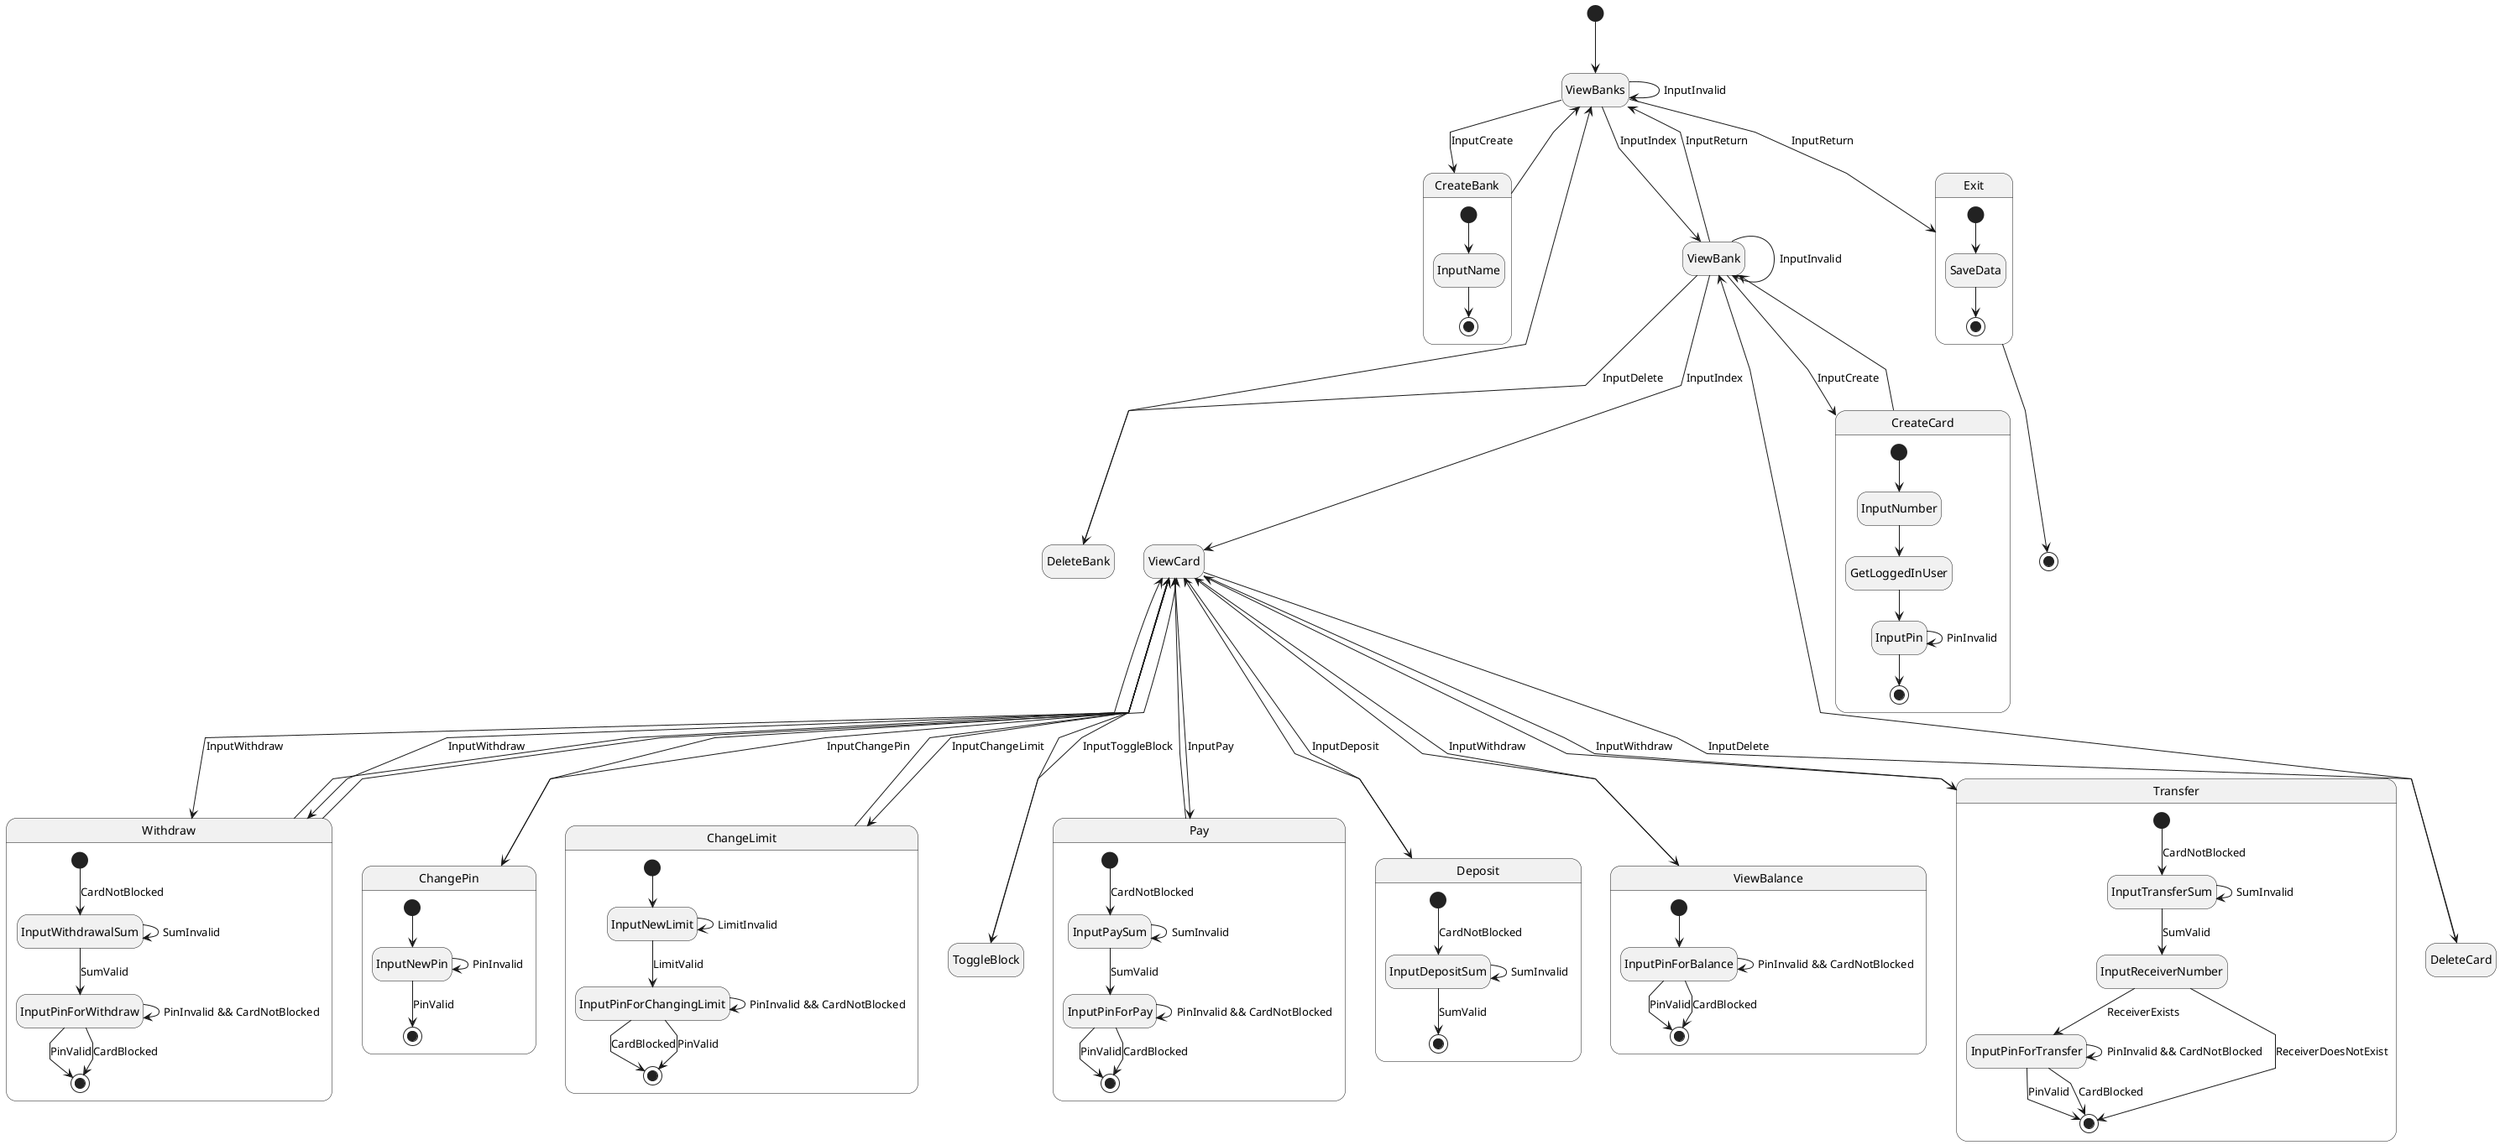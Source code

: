 @startuml
hide empty description
skinparam linetype polyline

[*] --> ViewBanks

state ViewBanks
state CreateBank  {
	[*] --> InputName
	InputName --> [*]
}
state ViewBank
state DeleteBank
state CreateCard  {
	[*] --> InputNumber
	InputNumber --> GetLoggedInUser
	GetLoggedInUser --> InputPin
	InputPin --> InputPin : PinInvalid
	InputPin --> [*]
}
state Withdraw
state ChangePin
state ChangeLimit
state Exit {
	[*] --> SaveData
	SaveData --> [*]
}

ViewBanks --> Exit: InputReturn

ViewBanks --> ViewBanks : InputInvalid
ViewBanks --> ViewBank : InputIndex
ViewBanks --> CreateBank : InputCreate
CreateBank --> ViewBanks

ViewBank --> ViewBank : InputInvalid
ViewBank --> DeleteBank : InputDelete
DeleteBank --> ViewBanks
ViewBank --> ViewBanks : InputReturn
ViewBank --> ViewCard : InputIndex
ViewBank --> CreateCard : InputCreate
CreateCard --> ViewBank

ViewCard --> DeleteCard : InputDelete
DeleteCard --> ViewBank

ViewCard --> ToggleBlock : InputToggleBlock
ToggleBlock --> ViewCard

ViewCard --> Pay : InputPay
Pay --> ViewCard

ViewCard --> Deposit : InputDeposit
Deposit --> ViewCard

state Deposit {
	[*] --> InputDepositSum : CardNotBlocked
	InputDepositSum --> [*] : SumValid
	InputDepositSum --> InputDepositSum : SumInvalid
}

ViewCard --> Withdraw : InputWithdraw
Withdraw --> ViewCard

state Withdraw {
	[*] --> InputWithdrawalSum : CardNotBlocked
	InputWithdrawalSum --> InputPinForWithdraw : SumValid
	InputWithdrawalSum --> InputWithdrawalSum : SumInvalid
	InputPinForWithdraw --> InputPinForWithdraw: PinInvalid && CardNotBlocked
	InputPinForWithdraw --> [*] : PinValid
	InputPinForWithdraw --> [*] : CardBlocked
}

ViewCard --> ChangePin : InputChangePin
ChangePin --> ViewCard

state ChangePin {
	[*] --> InputNewPin
	InputNewPin --> InputNewPin : PinInvalid
	InputNewPin --> [*] : PinValid
}

ViewCard --> ChangeLimit : InputChangeLimit
ChangeLimit --> ViewCard

state ChangeLimit {
	[*] --> InputNewLimit
	InputNewLimit --> InputNewLimit : LimitInvalid
	InputNewLimit --> InputPinForChangingLimit : LimitValid
	InputPinForChangingLimit --> InputPinForChangingLimit : PinInvalid && CardNotBlocked
	InputPinForChangingLimit --> [*] : CardBlocked
	InputPinForChangingLimit --> [*] : PinValid
}


ViewCard --> Withdraw : InputWithdraw
Withdraw --> ViewCard

state Pay {
	[*] --> InputPaySum : CardNotBlocked
	InputPaySum --> InputPinForPay : SumValid
	InputPaySum --> InputPaySum : SumInvalid
	InputPinForPay --> InputPinForPay: PinInvalid && CardNotBlocked
	InputPinForPay --> [*] : PinValid
	InputPinForPay --> [*] : CardBlocked
}

ViewCard --> ViewBalance : InputWithdraw
ViewBalance --> ViewCard

state ViewBalance {
	[*] --> InputPinForBalance
	InputPinForBalance --> InputPinForBalance: PinInvalid && CardNotBlocked
	InputPinForBalance --> [*] : PinValid
	InputPinForBalance --> [*] : CardBlocked
}

ViewCard --> Transfer : InputWithdraw
Transfer --> ViewCard

state Transfer {
	[*] --> InputTransferSum : CardNotBlocked
	InputTransferSum --> InputReceiverNumber : SumValid
	InputTransferSum --> InputTransferSum : SumInvalid
	InputReceiverNumber --> InputPinForTransfer : ReceiverExists
	InputReceiverNumber --> [*] : ReceiverDoesNotExist
	InputPinForTransfer --> InputPinForTransfer: PinInvalid && CardNotBlocked
	InputPinForTransfer --> [*] : PinValid
	InputPinForTransfer --> [*] : CardBlocked
}

Exit --> [*]

@enduml

